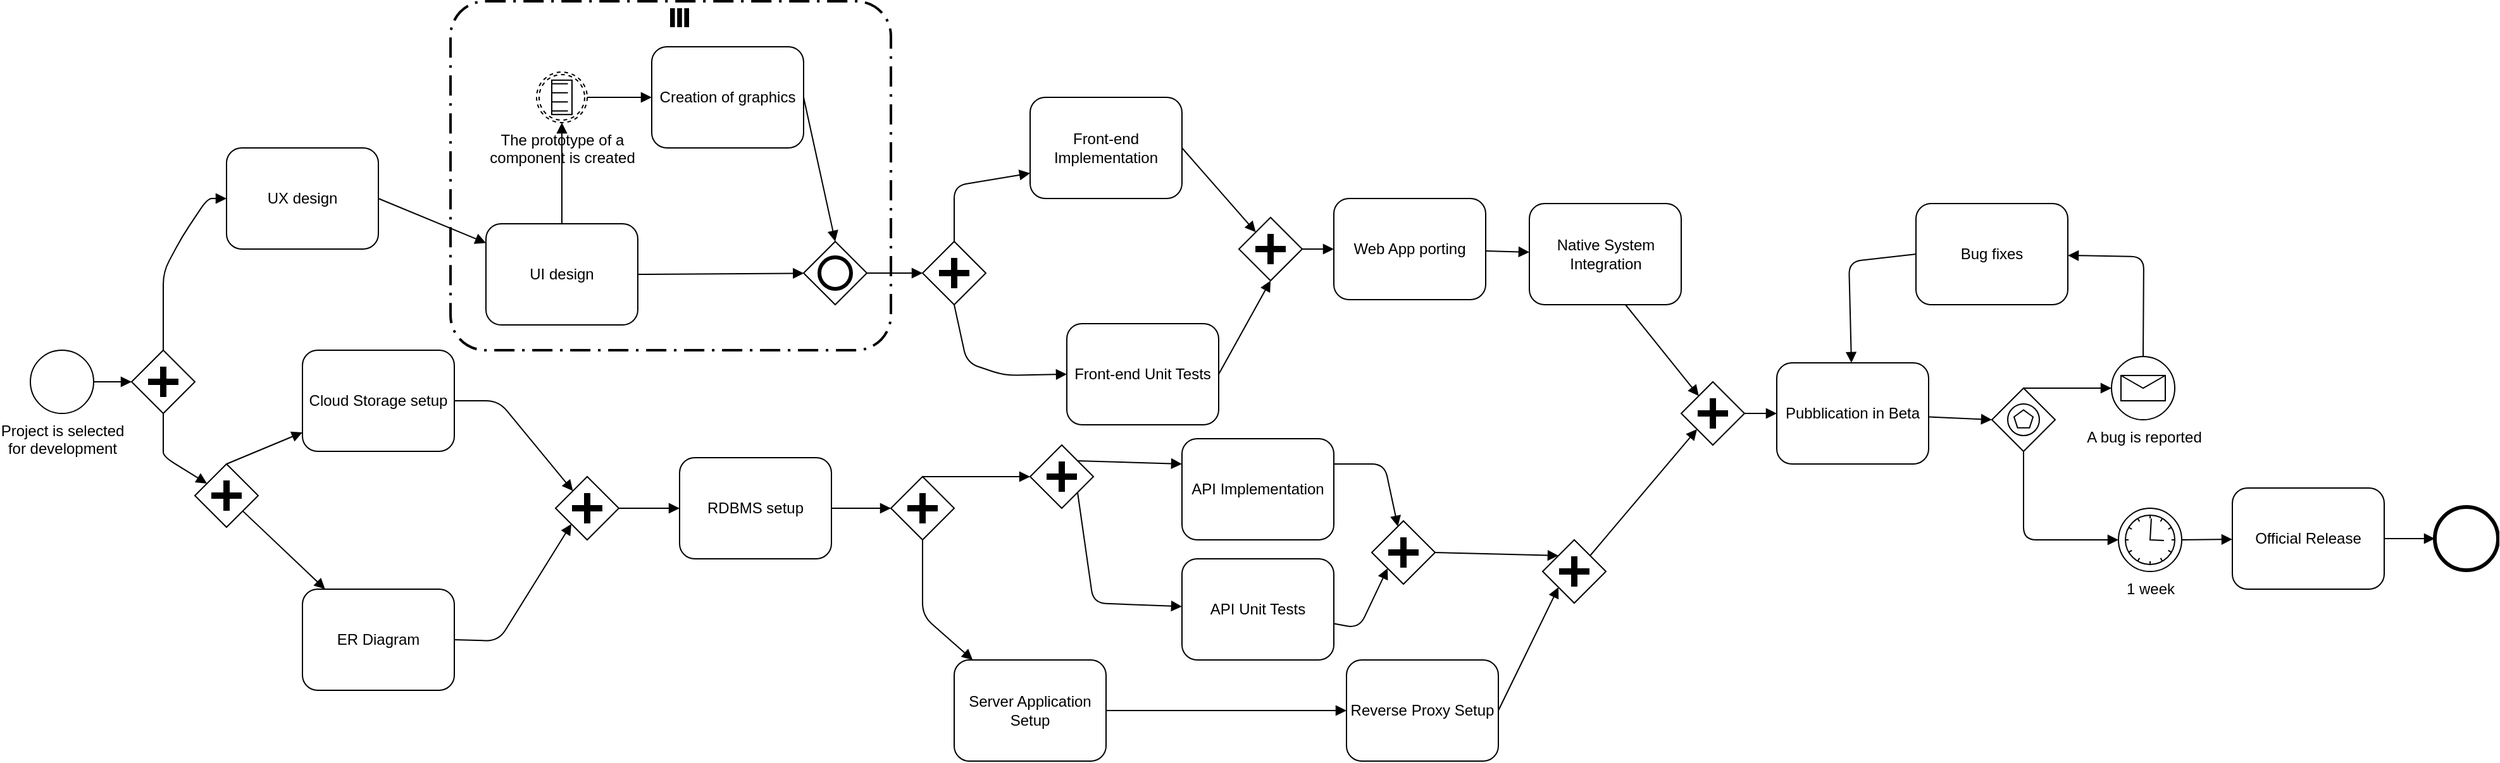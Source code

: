 <mxfile version="12.2.7" type="device" pages="1"><diagram name="Page-1" id="2a216829-ef6e-dabb-86c1-c78162f3ba2b"><mxGraphModel dx="967" dy="647" grid="1" gridSize="10" guides="1" tooltips="1" connect="1" arrows="1" fold="1" page="1" pageScale="1" pageWidth="850" pageHeight="1100" background="#ffffff" math="0" shadow="0"><root><mxCell id="0"/><mxCell id="1" parent="0"/><mxCell id="4OIzjdhffYO_8CR9S2du-1" value="Project is selected&lt;br&gt;for development" style="shape=mxgraph.bpmn.shape;html=1;verticalLabelPosition=bottom;labelBackgroundColor=#ffffff;verticalAlign=top;align=center;perimeter=ellipsePerimeter;outlineConnect=0;outline=standard;symbol=general;" vertex="1" parent="1"><mxGeometry x="30" y="280" width="50" height="50" as="geometry"/></mxCell><mxCell id="4OIzjdhffYO_8CR9S2du-2" value="" style="endArrow=block;endFill=1;endSize=6;html=1;exitX=1;exitY=0.5;exitDx=0;exitDy=0;entryX=0;entryY=0.5;entryDx=0;entryDy=0;" edge="1" parent="1" source="4OIzjdhffYO_8CR9S2du-1" target="4OIzjdhffYO_8CR9S2du-3"><mxGeometry width="100" relative="1" as="geometry"><mxPoint x="130" y="304.5" as="sourcePoint"/><mxPoint x="220" y="305" as="targetPoint"/><Array as="points"><mxPoint x="100" y="305"/></Array></mxGeometry></mxCell><mxCell id="4OIzjdhffYO_8CR9S2du-3" value="" style="shape=mxgraph.bpmn.shape;html=1;verticalLabelPosition=bottom;labelBackgroundColor=#ffffff;verticalAlign=top;align=center;perimeter=rhombusPerimeter;background=gateway;outlineConnect=0;outline=none;symbol=parallelGw;" vertex="1" parent="1"><mxGeometry x="110" y="280" width="50" height="50" as="geometry"/></mxCell><mxCell id="4OIzjdhffYO_8CR9S2du-4" value="" style="endArrow=block;endFill=1;endSize=6;html=1;exitX=0.5;exitY=0;exitDx=0;exitDy=0;" edge="1" parent="1" source="4OIzjdhffYO_8CR9S2du-3" target="4OIzjdhffYO_8CR9S2du-6"><mxGeometry width="100" relative="1" as="geometry"><mxPoint x="245" y="270" as="sourcePoint"/><mxPoint x="345" y="260" as="targetPoint"/><Array as="points"><mxPoint x="135" y="218"/><mxPoint x="150" y="190"/><mxPoint x="170" y="160"/></Array></mxGeometry></mxCell><mxCell id="4OIzjdhffYO_8CR9S2du-5" value="" style="endArrow=block;endFill=1;endSize=6;html=1;exitX=0.5;exitY=1;exitDx=0;exitDy=0;" edge="1" parent="1" source="4OIzjdhffYO_8CR9S2du-3" target="4OIzjdhffYO_8CR9S2du-9"><mxGeometry width="100" relative="1" as="geometry"><mxPoint x="245" y="350" as="sourcePoint"/><mxPoint x="345" y="350" as="targetPoint"/><Array as="points"><mxPoint x="135" y="350"/><mxPoint x="135" y="364"/></Array></mxGeometry></mxCell><mxCell id="4OIzjdhffYO_8CR9S2du-6" value="UX design" style="shape=ext;rounded=1;html=1;whiteSpace=wrap;" vertex="1" parent="1"><mxGeometry x="185" y="120" width="120" height="80" as="geometry"/></mxCell><mxCell id="4OIzjdhffYO_8CR9S2du-9" value="" style="shape=mxgraph.bpmn.shape;html=1;verticalLabelPosition=bottom;labelBackgroundColor=#ffffff;verticalAlign=top;align=center;perimeter=rhombusPerimeter;background=gateway;outlineConnect=0;outline=none;symbol=parallelGw;" vertex="1" parent="1"><mxGeometry x="160" y="370" width="50" height="50" as="geometry"/></mxCell><mxCell id="4OIzjdhffYO_8CR9S2du-10" value="" style="endArrow=block;endFill=1;endSize=6;html=1;exitX=0.5;exitY=0;exitDx=0;exitDy=0;" edge="1" parent="1" source="4OIzjdhffYO_8CR9S2du-9" target="4OIzjdhffYO_8CR9S2du-13"><mxGeometry width="100" relative="1" as="geometry"><mxPoint x="390" y="329" as="sourcePoint"/><mxPoint x="490" y="329" as="targetPoint"/></mxGeometry></mxCell><mxCell id="4OIzjdhffYO_8CR9S2du-11" value="" style="endArrow=block;endFill=1;endSize=6;html=1;" edge="1" parent="1" source="4OIzjdhffYO_8CR9S2du-9" target="4OIzjdhffYO_8CR9S2du-12"><mxGeometry width="100" relative="1" as="geometry"><mxPoint x="375" y="389.5" as="sourcePoint"/><mxPoint x="475" y="389.5" as="targetPoint"/></mxGeometry></mxCell><mxCell id="4OIzjdhffYO_8CR9S2du-12" value="ER Diagram" style="shape=ext;rounded=1;html=1;whiteSpace=wrap;" vertex="1" parent="1"><mxGeometry x="245" y="469" width="120" height="80" as="geometry"/></mxCell><mxCell id="4OIzjdhffYO_8CR9S2du-13" value="Cloud Storage setup" style="shape=ext;rounded=1;html=1;whiteSpace=wrap;" vertex="1" parent="1"><mxGeometry x="245" y="280" width="120" height="80" as="geometry"/></mxCell><mxCell id="4OIzjdhffYO_8CR9S2du-14" value="" style="shape=mxgraph.bpmn.shape;html=1;verticalLabelPosition=bottom;labelBackgroundColor=#ffffff;verticalAlign=top;align=center;perimeter=rhombusPerimeter;background=gateway;outlineConnect=0;outline=none;symbol=parallelGw;" vertex="1" parent="1"><mxGeometry x="445" y="380" width="50" height="50" as="geometry"/></mxCell><mxCell id="4OIzjdhffYO_8CR9S2du-15" value="" style="endArrow=block;endFill=1;endSize=6;html=1;entryX=0.25;entryY=0.75;entryDx=0;entryDy=0;entryPerimeter=0;exitX=1;exitY=0.5;exitDx=0;exitDy=0;" edge="1" parent="1" source="4OIzjdhffYO_8CR9S2du-12" target="4OIzjdhffYO_8CR9S2du-14"><mxGeometry width="100" relative="1" as="geometry"><mxPoint x="545" y="450" as="sourcePoint"/><mxPoint x="645" y="449.5" as="targetPoint"/><Array as="points"><mxPoint x="400" y="510"/></Array></mxGeometry></mxCell><mxCell id="4OIzjdhffYO_8CR9S2du-16" value="" style="endArrow=block;endFill=1;endSize=6;html=1;exitX=1;exitY=0.5;exitDx=0;exitDy=0;" edge="1" parent="1" source="4OIzjdhffYO_8CR9S2du-13" target="4OIzjdhffYO_8CR9S2du-14"><mxGeometry width="100" relative="1" as="geometry"><mxPoint x="545" y="319.5" as="sourcePoint"/><mxPoint x="645" y="319.5" as="targetPoint"/><Array as="points"><mxPoint x="400" y="320"/></Array></mxGeometry></mxCell><mxCell id="4OIzjdhffYO_8CR9S2du-17" value="RDBMS setup" style="shape=ext;rounded=1;html=1;whiteSpace=wrap;" vertex="1" parent="1"><mxGeometry x="543" y="365" width="120" height="80" as="geometry"/></mxCell><mxCell id="4OIzjdhffYO_8CR9S2du-18" value="" style="endArrow=block;endFill=1;endSize=6;html=1;entryX=0;entryY=0.5;entryDx=0;entryDy=0;exitX=1;exitY=0.5;exitDx=0;exitDy=0;" edge="1" parent="1" source="4OIzjdhffYO_8CR9S2du-14" target="4OIzjdhffYO_8CR9S2du-17"><mxGeometry width="100" relative="1" as="geometry"><mxPoint x="680" y="365" as="sourcePoint"/><mxPoint x="790" y="365" as="targetPoint"/></mxGeometry></mxCell><mxCell id="4OIzjdhffYO_8CR9S2du-19" value="" style="endArrow=block;endFill=1;endSize=6;html=1;exitX=1;exitY=0.5;exitDx=0;exitDy=0;" edge="1" parent="1" source="4OIzjdhffYO_8CR9S2du-6" target="4OIzjdhffYO_8CR9S2du-20"><mxGeometry width="100" relative="1" as="geometry"><mxPoint x="470" y="219.5" as="sourcePoint"/><mxPoint x="570" y="219.5" as="targetPoint"/></mxGeometry></mxCell><mxCell id="4OIzjdhffYO_8CR9S2du-20" value="UI design" style="shape=ext;rounded=1;html=1;whiteSpace=wrap;" vertex="1" parent="1"><mxGeometry x="390" y="180" width="120" height="80" as="geometry"/></mxCell><mxCell id="4OIzjdhffYO_8CR9S2du-23" value="The prototype of a &lt;br&gt;component is created" style="shape=mxgraph.bpmn.shape;html=1;verticalLabelPosition=bottom;labelBackgroundColor=#ffffff;verticalAlign=top;align=center;perimeter=ellipsePerimeter;outlineConnect=0;outline=boundNonint;symbol=conditional;" vertex="1" parent="1"><mxGeometry x="430" y="60" width="40" height="40" as="geometry"/></mxCell><mxCell id="4OIzjdhffYO_8CR9S2du-25" value="" style="endArrow=block;endFill=1;endSize=6;html=1;entryX=0.5;entryY=1;entryDx=0;entryDy=0;exitX=0.5;exitY=0;exitDx=0;exitDy=0;" edge="1" parent="1" source="4OIzjdhffYO_8CR9S2du-20" target="4OIzjdhffYO_8CR9S2du-23"><mxGeometry width="100" relative="1" as="geometry"><mxPoint x="520" y="160" as="sourcePoint"/><mxPoint x="620" y="160" as="targetPoint"/></mxGeometry></mxCell><mxCell id="4OIzjdhffYO_8CR9S2du-26" value="Creation of graphics" style="shape=ext;rounded=1;html=1;whiteSpace=wrap;" vertex="1" parent="1"><mxGeometry x="521" y="40" width="120" height="80" as="geometry"/></mxCell><mxCell id="4OIzjdhffYO_8CR9S2du-27" value="" style="endArrow=block;endFill=1;endSize=6;html=1;entryX=0;entryY=0.5;entryDx=0;entryDy=0;exitX=1;exitY=0.5;exitDx=0;exitDy=0;" edge="1" parent="1" source="4OIzjdhffYO_8CR9S2du-23" target="4OIzjdhffYO_8CR9S2du-26"><mxGeometry width="100" relative="1" as="geometry"><mxPoint x="530" y="60" as="sourcePoint"/><mxPoint x="630" y="60" as="targetPoint"/></mxGeometry></mxCell><mxCell id="4OIzjdhffYO_8CR9S2du-28" value="" style="shape=mxgraph.bpmn.shape;html=1;verticalLabelPosition=bottom;labelBackgroundColor=#ffffff;verticalAlign=top;align=center;perimeter=rhombusPerimeter;background=gateway;outlineConnect=0;outline=end;symbol=general;" vertex="1" parent="1"><mxGeometry x="641" y="194" width="50" height="50" as="geometry"/></mxCell><mxCell id="4OIzjdhffYO_8CR9S2du-29" value="" style="endArrow=block;endFill=1;endSize=6;html=1;exitX=1;exitY=0.5;exitDx=0;exitDy=0;" edge="1" parent="1" source="4OIzjdhffYO_8CR9S2du-20" target="4OIzjdhffYO_8CR9S2du-28"><mxGeometry width="100" relative="1" as="geometry"><mxPoint x="630" y="220" as="sourcePoint"/><mxPoint x="730" y="220" as="targetPoint"/></mxGeometry></mxCell><mxCell id="4OIzjdhffYO_8CR9S2du-30" value="" style="endArrow=block;endFill=1;endSize=6;html=1;entryX=0.5;entryY=0;entryDx=0;entryDy=0;exitX=1;exitY=0.5;exitDx=0;exitDy=0;" edge="1" parent="1" source="4OIzjdhffYO_8CR9S2du-26" target="4OIzjdhffYO_8CR9S2du-28"><mxGeometry width="100" relative="1" as="geometry"><mxPoint x="700" y="167" as="sourcePoint"/><mxPoint x="800" y="167" as="targetPoint"/></mxGeometry></mxCell><mxCell id="4OIzjdhffYO_8CR9S2du-31" value="" style="rounded=1;arcSize=10;dashed=1;strokeColor=#000000;fillColor=none;gradientColor=none;dashPattern=8 3 1 3;strokeWidth=2;" vertex="1" parent="1"><mxGeometry x="362" y="4" width="348" height="276" as="geometry"/></mxCell><mxCell id="4OIzjdhffYO_8CR9S2du-33" value="Front-end Implementation" style="shape=ext;rounded=1;html=1;whiteSpace=wrap;" vertex="1" parent="1"><mxGeometry x="820" y="80" width="120" height="80" as="geometry"/></mxCell><mxCell id="4OIzjdhffYO_8CR9S2du-34" value="" style="endArrow=block;endFill=1;endSize=6;html=1;exitX=1;exitY=0.5;exitDx=0;exitDy=0;entryX=0;entryY=0.5;entryDx=0;entryDy=0;" edge="1" parent="1" source="4OIzjdhffYO_8CR9S2du-28" target="4OIzjdhffYO_8CR9S2du-35"><mxGeometry width="100" relative="1" as="geometry"><mxPoint x="790" y="220" as="sourcePoint"/><mxPoint x="890" y="220" as="targetPoint"/></mxGeometry></mxCell><mxCell id="4OIzjdhffYO_8CR9S2du-35" value="" style="shape=mxgraph.bpmn.shape;html=1;verticalLabelPosition=bottom;labelBackgroundColor=#ffffff;verticalAlign=top;align=center;perimeter=rhombusPerimeter;background=gateway;outlineConnect=0;outline=none;symbol=parallelGw;" vertex="1" parent="1"><mxGeometry x="735" y="194" width="50" height="50" as="geometry"/></mxCell><mxCell id="4OIzjdhffYO_8CR9S2du-36" value="Front-end Unit Tests" style="shape=ext;rounded=1;html=1;whiteSpace=wrap;" vertex="1" parent="1"><mxGeometry x="849" y="259" width="120" height="80" as="geometry"/></mxCell><mxCell id="4OIzjdhffYO_8CR9S2du-37" value="" style="endArrow=block;endFill=1;endSize=6;html=1;exitX=0.5;exitY=1;exitDx=0;exitDy=0;entryX=0;entryY=0.5;entryDx=0;entryDy=0;" edge="1" parent="1" source="4OIzjdhffYO_8CR9S2du-35" target="4OIzjdhffYO_8CR9S2du-36"><mxGeometry width="100" relative="1" as="geometry"><mxPoint x="865" y="290" as="sourcePoint"/><mxPoint x="965" y="290" as="targetPoint"/><Array as="points"><mxPoint x="770" y="290"/><mxPoint x="800" y="300"/></Array></mxGeometry></mxCell><mxCell id="4OIzjdhffYO_8CR9S2du-39" value="" style="shape=mxgraph.bpmn.shape;html=1;verticalLabelPosition=bottom;labelBackgroundColor=#ffffff;verticalAlign=top;align=center;perimeter=rhombusPerimeter;background=gateway;outlineConnect=0;outline=none;symbol=parallelGw;" vertex="1" parent="1"><mxGeometry x="985" y="175" width="50" height="50" as="geometry"/></mxCell><mxCell id="4OIzjdhffYO_8CR9S2du-40" value="" style="endArrow=block;endFill=1;endSize=6;html=1;entryX=0.5;entryY=1;entryDx=0;entryDy=0;exitX=1;exitY=0.5;exitDx=0;exitDy=0;" edge="1" parent="1" source="4OIzjdhffYO_8CR9S2du-36" target="4OIzjdhffYO_8CR9S2du-39"><mxGeometry width="100" relative="1" as="geometry"><mxPoint x="1080" y="289.5" as="sourcePoint"/><mxPoint x="1180" y="289.5" as="targetPoint"/></mxGeometry></mxCell><mxCell id="4OIzjdhffYO_8CR9S2du-41" value="" style="endArrow=block;endFill=1;endSize=6;html=1;exitX=1;exitY=0.5;exitDx=0;exitDy=0;" edge="1" parent="1" source="4OIzjdhffYO_8CR9S2du-33" target="4OIzjdhffYO_8CR9S2du-39"><mxGeometry width="100" relative="1" as="geometry"><mxPoint x="1090" y="119" as="sourcePoint"/><mxPoint x="1190" y="119" as="targetPoint"/></mxGeometry></mxCell><mxCell id="4OIzjdhffYO_8CR9S2du-42" value="" style="shape=mxgraph.bpmn.shape;html=1;verticalLabelPosition=bottom;labelBackgroundColor=#ffffff;verticalAlign=top;align=center;perimeter=rhombusPerimeter;background=gateway;outlineConnect=0;outline=none;symbol=parallelGw;" vertex="1" parent="1"><mxGeometry x="710" y="380" width="50" height="50" as="geometry"/></mxCell><mxCell id="4OIzjdhffYO_8CR9S2du-43" value="" style="endArrow=block;endFill=1;endSize=6;html=1;entryX=0;entryY=0.5;entryDx=0;entryDy=0;exitX=1;exitY=0.5;exitDx=0;exitDy=0;" edge="1" parent="1" source="4OIzjdhffYO_8CR9S2du-17" target="4OIzjdhffYO_8CR9S2du-42"><mxGeometry width="100" relative="1" as="geometry"><mxPoint x="840" y="365" as="sourcePoint"/><mxPoint x="940" y="365" as="targetPoint"/></mxGeometry></mxCell><mxCell id="4OIzjdhffYO_8CR9S2du-45" value="" style="endArrow=block;endFill=1;endSize=6;html=1;exitX=0.5;exitY=1;exitDx=0;exitDy=0;" edge="1" parent="1" source="4OIzjdhffYO_8CR9S2du-42" target="4OIzjdhffYO_8CR9S2du-46"><mxGeometry width="100" relative="1" as="geometry"><mxPoint x="950" y="420" as="sourcePoint"/><mxPoint x="1050" y="420" as="targetPoint"/><Array as="points"><mxPoint x="735" y="490"/></Array></mxGeometry></mxCell><mxCell id="4OIzjdhffYO_8CR9S2du-46" value="Server Application Setup" style="shape=ext;rounded=1;html=1;whiteSpace=wrap;" vertex="1" parent="1"><mxGeometry x="760" y="525" width="120" height="80" as="geometry"/></mxCell><mxCell id="4OIzjdhffYO_8CR9S2du-47" value="API Implementation" style="shape=ext;rounded=1;html=1;whiteSpace=wrap;" vertex="1" parent="1"><mxGeometry x="940" y="350" width="120" height="80" as="geometry"/></mxCell><mxCell id="4OIzjdhffYO_8CR9S2du-48" value="" style="endArrow=block;endFill=1;endSize=6;html=1;exitX=1;exitY=0.5;exitDx=0;exitDy=0;entryX=0;entryY=0.5;entryDx=0;entryDy=0;" edge="1" parent="1" source="4OIzjdhffYO_8CR9S2du-46" target="4OIzjdhffYO_8CR9S2du-57"><mxGeometry width="100" relative="1" as="geometry"><mxPoint x="1150" y="599.5" as="sourcePoint"/><mxPoint x="1250" y="599.5" as="targetPoint"/></mxGeometry></mxCell><mxCell id="4OIzjdhffYO_8CR9S2du-49" value="" style="shape=mxgraph.bpmn.shape;html=1;verticalLabelPosition=bottom;labelBackgroundColor=#ffffff;verticalAlign=top;align=center;perimeter=rhombusPerimeter;background=gateway;outlineConnect=0;outline=none;symbol=parallelGw;" vertex="1" parent="1"><mxGeometry x="820" y="355" width="50" height="50" as="geometry"/></mxCell><mxCell id="4OIzjdhffYO_8CR9S2du-50" value="" style="endArrow=block;endFill=1;endSize=6;html=1;entryX=0;entryY=0.5;entryDx=0;entryDy=0;exitX=0.5;exitY=0;exitDx=0;exitDy=0;" edge="1" parent="1" source="4OIzjdhffYO_8CR9S2du-42" target="4OIzjdhffYO_8CR9S2du-49"><mxGeometry width="100" relative="1" as="geometry"><mxPoint x="960" y="410" as="sourcePoint"/><mxPoint x="1020" y="410" as="targetPoint"/></mxGeometry></mxCell><mxCell id="4OIzjdhffYO_8CR9S2du-51" value="" style="endArrow=block;endFill=1;endSize=6;html=1;entryX=0;entryY=0.25;entryDx=0;entryDy=0;exitX=0.75;exitY=0.25;exitDx=0;exitDy=0;exitPerimeter=0;" edge="1" parent="1" source="4OIzjdhffYO_8CR9S2du-49" target="4OIzjdhffYO_8CR9S2du-47"><mxGeometry width="100" relative="1" as="geometry"><mxPoint x="1040" y="365" as="sourcePoint"/><mxPoint x="1140" y="365" as="targetPoint"/></mxGeometry></mxCell><mxCell id="4OIzjdhffYO_8CR9S2du-52" value="" style="endArrow=block;endFill=1;endSize=6;html=1;exitX=0.75;exitY=0.75;exitDx=0;exitDy=0;exitPerimeter=0;" edge="1" parent="1" source="4OIzjdhffYO_8CR9S2du-49" target="4OIzjdhffYO_8CR9S2du-53"><mxGeometry width="100" relative="1" as="geometry"><mxPoint x="1090" y="470" as="sourcePoint"/><mxPoint x="1190" y="470" as="targetPoint"/><Array as="points"><mxPoint x="870" y="480"/></Array></mxGeometry></mxCell><mxCell id="4OIzjdhffYO_8CR9S2du-53" value="API Unit Tests" style="shape=ext;rounded=1;html=1;whiteSpace=wrap;" vertex="1" parent="1"><mxGeometry x="940" y="445" width="120" height="80" as="geometry"/></mxCell><mxCell id="4OIzjdhffYO_8CR9S2du-54" value="" style="shape=mxgraph.bpmn.shape;html=1;verticalLabelPosition=bottom;labelBackgroundColor=#ffffff;verticalAlign=top;align=center;perimeter=rhombusPerimeter;background=gateway;outlineConnect=0;outline=none;symbol=parallelGw;" vertex="1" parent="1"><mxGeometry x="1090" y="415" width="50" height="50" as="geometry"/></mxCell><mxCell id="4OIzjdhffYO_8CR9S2du-55" value="" style="endArrow=block;endFill=1;endSize=6;html=1;exitX=1;exitY=0.25;exitDx=0;exitDy=0;" edge="1" parent="1" source="4OIzjdhffYO_8CR9S2du-47" target="4OIzjdhffYO_8CR9S2du-54"><mxGeometry width="100" relative="1" as="geometry"><mxPoint x="1290" y="370" as="sourcePoint"/><mxPoint x="1390" y="370" as="targetPoint"/><Array as="points"><mxPoint x="1100" y="370"/></Array></mxGeometry></mxCell><mxCell id="4OIzjdhffYO_8CR9S2du-56" value="" style="endArrow=block;endFill=1;endSize=6;html=1;entryX=0.25;entryY=0.75;entryDx=0;entryDy=0;entryPerimeter=0;" edge="1" parent="1" source="4OIzjdhffYO_8CR9S2du-53" target="4OIzjdhffYO_8CR9S2du-54"><mxGeometry width="100" relative="1" as="geometry"><mxPoint x="1290" y="510" as="sourcePoint"/><mxPoint x="1390" y="510" as="targetPoint"/><Array as="points"><mxPoint x="1080" y="500"/></Array></mxGeometry></mxCell><mxCell id="4OIzjdhffYO_8CR9S2du-57" value="Reverse Proxy Setup" style="shape=ext;rounded=1;html=1;whiteSpace=wrap;" vertex="1" parent="1"><mxGeometry x="1070" y="525" width="120" height="80" as="geometry"/></mxCell><mxCell id="4OIzjdhffYO_8CR9S2du-58" value="" style="shape=mxgraph.bpmn.shape;html=1;verticalLabelPosition=bottom;labelBackgroundColor=#ffffff;verticalAlign=top;align=center;perimeter=rhombusPerimeter;background=gateway;outlineConnect=0;outline=none;symbol=parallelGw;" vertex="1" parent="1"><mxGeometry x="1225" y="430" width="50" height="50" as="geometry"/></mxCell><mxCell id="4OIzjdhffYO_8CR9S2du-59" value="" style="endArrow=block;endFill=1;endSize=6;html=1;exitX=1;exitY=0.5;exitDx=0;exitDy=0;entryX=0.25;entryY=0.75;entryDx=0;entryDy=0;entryPerimeter=0;" edge="1" parent="1" source="4OIzjdhffYO_8CR9S2du-57" target="4OIzjdhffYO_8CR9S2du-58"><mxGeometry width="100" relative="1" as="geometry"><mxPoint x="1390" y="610" as="sourcePoint"/><mxPoint x="1490" y="610" as="targetPoint"/></mxGeometry></mxCell><mxCell id="4OIzjdhffYO_8CR9S2du-60" value="" style="endArrow=block;endFill=1;endSize=6;html=1;exitX=1;exitY=0.5;exitDx=0;exitDy=0;entryX=0.25;entryY=0.25;entryDx=0;entryDy=0;entryPerimeter=0;" edge="1" parent="1" source="4OIzjdhffYO_8CR9S2du-54" target="4OIzjdhffYO_8CR9S2du-58"><mxGeometry width="100" relative="1" as="geometry"><mxPoint x="1400" y="444.5" as="sourcePoint"/><mxPoint x="1500" y="444.5" as="targetPoint"/></mxGeometry></mxCell><mxCell id="4OIzjdhffYO_8CR9S2du-61" value="" style="endArrow=block;endFill=1;endSize=6;html=1;" edge="1" parent="1" source="4OIzjdhffYO_8CR9S2du-39" target="4OIzjdhffYO_8CR9S2du-62"><mxGeometry width="100" relative="1" as="geometry"><mxPoint x="1245" y="219" as="sourcePoint"/><mxPoint x="1345" y="219" as="targetPoint"/></mxGeometry></mxCell><mxCell id="4OIzjdhffYO_8CR9S2du-62" value="Web App porting" style="shape=ext;rounded=1;html=1;whiteSpace=wrap;" vertex="1" parent="1"><mxGeometry x="1060" y="160" width="120" height="80" as="geometry"/></mxCell><mxCell id="4OIzjdhffYO_8CR9S2du-63" value="" style="endArrow=block;endFill=1;endSize=6;html=1;" edge="1" parent="1" source="4OIzjdhffYO_8CR9S2du-62" target="4OIzjdhffYO_8CR9S2du-64"><mxGeometry width="100" relative="1" as="geometry"><mxPoint x="1405" y="219" as="sourcePoint"/><mxPoint x="1505" y="219" as="targetPoint"/></mxGeometry></mxCell><mxCell id="4OIzjdhffYO_8CR9S2du-64" value="Native System Integration" style="shape=ext;rounded=1;html=1;whiteSpace=wrap;" vertex="1" parent="1"><mxGeometry x="1214.5" y="164" width="120" height="80" as="geometry"/></mxCell><mxCell id="4OIzjdhffYO_8CR9S2du-65" value="" style="shape=mxgraph.bpmn.shape;html=1;verticalLabelPosition=bottom;labelBackgroundColor=#ffffff;verticalAlign=top;align=center;perimeter=rhombusPerimeter;background=gateway;outlineConnect=0;outline=none;symbol=parallelGw;" vertex="1" parent="1"><mxGeometry x="1334.5" y="305" width="50" height="50" as="geometry"/></mxCell><mxCell id="4OIzjdhffYO_8CR9S2du-66" value="" style="endArrow=block;endFill=1;endSize=6;html=1;exitX=0.633;exitY=1;exitDx=0;exitDy=0;exitPerimeter=0;" edge="1" parent="1" source="4OIzjdhffYO_8CR9S2du-64" target="4OIzjdhffYO_8CR9S2du-65"><mxGeometry width="100" relative="1" as="geometry"><mxPoint x="1520" y="304" as="sourcePoint"/><mxPoint x="1620" y="304" as="targetPoint"/></mxGeometry></mxCell><mxCell id="4OIzjdhffYO_8CR9S2du-67" value="" style="endArrow=block;endFill=1;endSize=6;html=1;exitX=0.75;exitY=0.25;exitDx=0;exitDy=0;exitPerimeter=0;entryX=0.25;entryY=0.75;entryDx=0;entryDy=0;entryPerimeter=0;" edge="1" parent="1" source="4OIzjdhffYO_8CR9S2du-58" target="4OIzjdhffYO_8CR9S2du-65"><mxGeometry width="100" relative="1" as="geometry"><mxPoint x="1505" y="480" as="sourcePoint"/><mxPoint x="1605" y="480" as="targetPoint"/></mxGeometry></mxCell><mxCell id="4OIzjdhffYO_8CR9S2du-72" value="Pubblication in Beta" style="shape=ext;rounded=1;html=1;whiteSpace=wrap;" vertex="1" parent="1"><mxGeometry x="1410" y="290" width="120" height="80" as="geometry"/></mxCell><mxCell id="4OIzjdhffYO_8CR9S2du-73" value="" style="endArrow=block;endFill=1;endSize=6;html=1;exitX=1;exitY=0.5;exitDx=0;exitDy=0;entryX=0;entryY=0.5;entryDx=0;entryDy=0;" edge="1" parent="1" source="4OIzjdhffYO_8CR9S2du-65" target="4OIzjdhffYO_8CR9S2du-72"><mxGeometry width="100" relative="1" as="geometry"><mxPoint x="1590" y="289.5" as="sourcePoint"/><mxPoint x="1690" y="289.5" as="targetPoint"/></mxGeometry></mxCell><mxCell id="4OIzjdhffYO_8CR9S2du-75" value="1 week" style="shape=mxgraph.bpmn.shape;html=1;verticalLabelPosition=bottom;labelBackgroundColor=#ffffff;verticalAlign=top;align=center;perimeter=ellipsePerimeter;outlineConnect=0;outline=standard;symbol=timer;" vertex="1" parent="1"><mxGeometry x="1680" y="405" width="50" height="50" as="geometry"/></mxCell><mxCell id="4OIzjdhffYO_8CR9S2du-76" value="Bug fixes" style="shape=ext;rounded=1;html=1;whiteSpace=wrap;" vertex="1" parent="1"><mxGeometry x="1520" y="164" width="120" height="80" as="geometry"/></mxCell><mxCell id="4OIzjdhffYO_8CR9S2du-77" value="" style="shape=mxgraph.bpmn.shape;html=1;verticalLabelPosition=bottom;labelBackgroundColor=#ffffff;verticalAlign=top;align=center;perimeter=rhombusPerimeter;background=gateway;outlineConnect=0;outline=standard;symbol=multiple;" vertex="1" parent="1"><mxGeometry x="1580" y="310" width="50" height="50" as="geometry"/></mxCell><mxCell id="4OIzjdhffYO_8CR9S2du-78" value="" style="endArrow=block;endFill=1;endSize=6;html=1;entryX=0;entryY=0.5;entryDx=0;entryDy=0;" edge="1" parent="1" source="4OIzjdhffYO_8CR9S2du-72" target="4OIzjdhffYO_8CR9S2du-77"><mxGeometry width="100" relative="1" as="geometry"><mxPoint x="1740" y="303.5" as="sourcePoint"/><mxPoint x="1840" y="303.5" as="targetPoint"/></mxGeometry></mxCell><mxCell id="4OIzjdhffYO_8CR9S2du-79" value="A bug is reported" style="shape=mxgraph.bpmn.shape;html=1;verticalLabelPosition=bottom;labelBackgroundColor=#ffffff;verticalAlign=top;align=center;perimeter=ellipsePerimeter;outlineConnect=0;outline=eventInt;symbol=message;" vertex="1" parent="1"><mxGeometry x="1674.5" y="285" width="50" height="50" as="geometry"/></mxCell><mxCell id="4OIzjdhffYO_8CR9S2du-80" value="" style="endArrow=block;endFill=1;endSize=6;html=1;entryX=0;entryY=0.5;entryDx=0;entryDy=0;exitX=0.5;exitY=0;exitDx=0;exitDy=0;" edge="1" parent="1" source="4OIzjdhffYO_8CR9S2du-77" target="4OIzjdhffYO_8CR9S2du-79"><mxGeometry width="100" relative="1" as="geometry"><mxPoint x="1750" y="304.5" as="sourcePoint"/><mxPoint x="1850" y="304.5" as="targetPoint"/></mxGeometry></mxCell><mxCell id="4OIzjdhffYO_8CR9S2du-81" value="" style="endArrow=block;endFill=1;endSize=6;html=1;entryX=0;entryY=0.5;entryDx=0;entryDy=0;exitX=0.5;exitY=1;exitDx=0;exitDy=0;" edge="1" parent="1" source="4OIzjdhffYO_8CR9S2du-77" target="4OIzjdhffYO_8CR9S2du-75"><mxGeometry width="100" relative="1" as="geometry"><mxPoint x="1750" y="474.5" as="sourcePoint"/><mxPoint x="1850" y="474.5" as="targetPoint"/><Array as="points"><mxPoint x="1605" y="430"/></Array></mxGeometry></mxCell><mxCell id="4OIzjdhffYO_8CR9S2du-82" value="" style="endArrow=block;endFill=1;endSize=6;html=1;exitX=0.5;exitY=0;exitDx=0;exitDy=0;" edge="1" parent="1" source="4OIzjdhffYO_8CR9S2du-79" target="4OIzjdhffYO_8CR9S2du-76"><mxGeometry width="100" relative="1" as="geometry"><mxPoint x="1940" y="303.5" as="sourcePoint"/><mxPoint x="2040" y="303.5" as="targetPoint"/><Array as="points"><mxPoint x="1700" y="206"/></Array></mxGeometry></mxCell><mxCell id="4OIzjdhffYO_8CR9S2du-83" value="" style="endArrow=block;endFill=1;endSize=6;html=1;exitX=0;exitY=0.5;exitDx=0;exitDy=0;" edge="1" parent="1" source="4OIzjdhffYO_8CR9S2du-76" target="4OIzjdhffYO_8CR9S2du-72"><mxGeometry width="100" relative="1" as="geometry"><mxPoint x="1640" y="230" as="sourcePoint"/><mxPoint x="1740" y="230" as="targetPoint"/><Array as="points"><mxPoint x="1467" y="210"/></Array></mxGeometry></mxCell><mxCell id="4OIzjdhffYO_8CR9S2du-84" value="" style="endArrow=block;endFill=1;endSize=6;html=1;exitX=1;exitY=0.5;exitDx=0;exitDy=0;" edge="1" parent="1" source="4OIzjdhffYO_8CR9S2du-75" target="4OIzjdhffYO_8CR9S2du-85"><mxGeometry width="100" relative="1" as="geometry"><mxPoint x="1930" y="489.5" as="sourcePoint"/><mxPoint x="2030" y="489.5" as="targetPoint"/></mxGeometry></mxCell><mxCell id="4OIzjdhffYO_8CR9S2du-85" value="Official Release" style="shape=ext;rounded=1;html=1;whiteSpace=wrap;" vertex="1" parent="1"><mxGeometry x="1770" y="389" width="120" height="80" as="geometry"/></mxCell><mxCell id="4OIzjdhffYO_8CR9S2du-86" value="" style="shape=mxgraph.bpmn.shape;html=1;verticalLabelPosition=bottom;labelBackgroundColor=#ffffff;verticalAlign=top;align=center;perimeter=ellipsePerimeter;outlineConnect=0;outline=end;symbol=general;" vertex="1" parent="1"><mxGeometry x="1930" y="404" width="50" height="50" as="geometry"/></mxCell><mxCell id="4OIzjdhffYO_8CR9S2du-87" value="" style="endArrow=block;endFill=1;endSize=6;html=1;exitX=1;exitY=0.5;exitDx=0;exitDy=0;" edge="1" parent="1" source="4OIzjdhffYO_8CR9S2du-85" target="4OIzjdhffYO_8CR9S2du-86"><mxGeometry width="100" relative="1" as="geometry"><mxPoint x="2060" y="433.5" as="sourcePoint"/><mxPoint x="2160" y="433.5" as="targetPoint"/></mxGeometry></mxCell><mxCell id="4OIzjdhffYO_8CR9S2du-89" value="" style="shape=parallelMarker;html=1;outlineConnect=0;" vertex="1" parent="1"><mxGeometry x="536" y="10" width="14" height="14" as="geometry"/></mxCell><mxCell id="4OIzjdhffYO_8CR9S2du-90" value="" style="endArrow=block;endFill=1;endSize=6;html=1;exitX=0.5;exitY=0;exitDx=0;exitDy=0;entryX=0;entryY=0.75;entryDx=0;entryDy=0;" edge="1" parent="1" source="4OIzjdhffYO_8CR9S2du-35" target="4OIzjdhffYO_8CR9S2du-33"><mxGeometry width="100" relative="1" as="geometry"><mxPoint x="720" y="120" as="sourcePoint"/><mxPoint x="820" y="120" as="targetPoint"/><Array as="points"><mxPoint x="760" y="150"/></Array></mxGeometry></mxCell></root></mxGraphModel></diagram></mxfile>